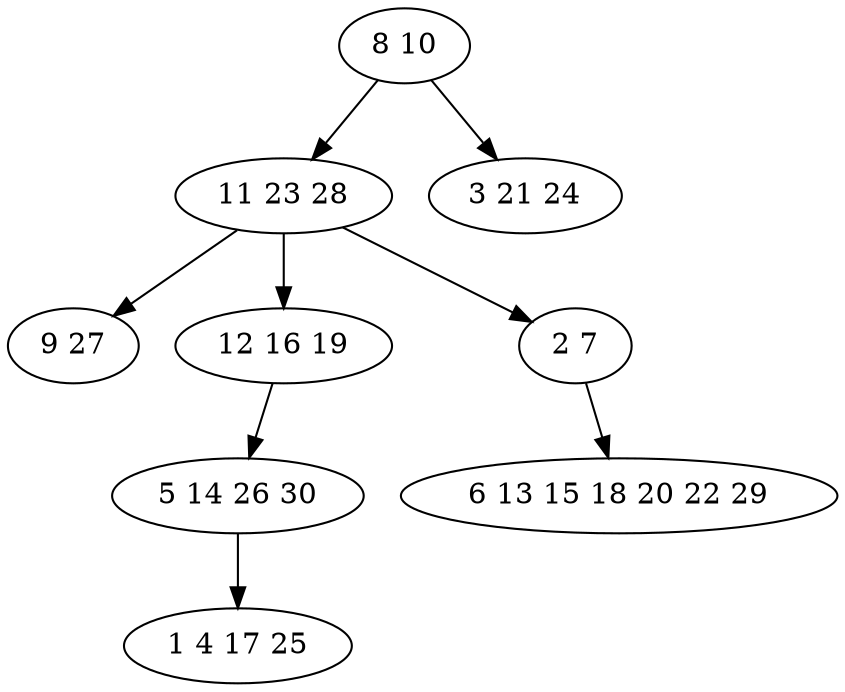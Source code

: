 digraph true_tree {
	"0" -> "1"
	"1" -> "2"
	"1" -> "3"
	"3" -> "4"
	"4" -> "5"
	"0" -> "6"
	"1" -> "7"
	"7" -> "8"
	"0" [label="8 10"];
	"1" [label="11 23 28"];
	"2" [label="9 27"];
	"3" [label="12 16 19"];
	"4" [label="5 14 26 30"];
	"5" [label="1 4 17 25"];
	"6" [label="3 21 24"];
	"7" [label="2 7"];
	"8" [label="6 13 15 18 20 22 29"];
}
